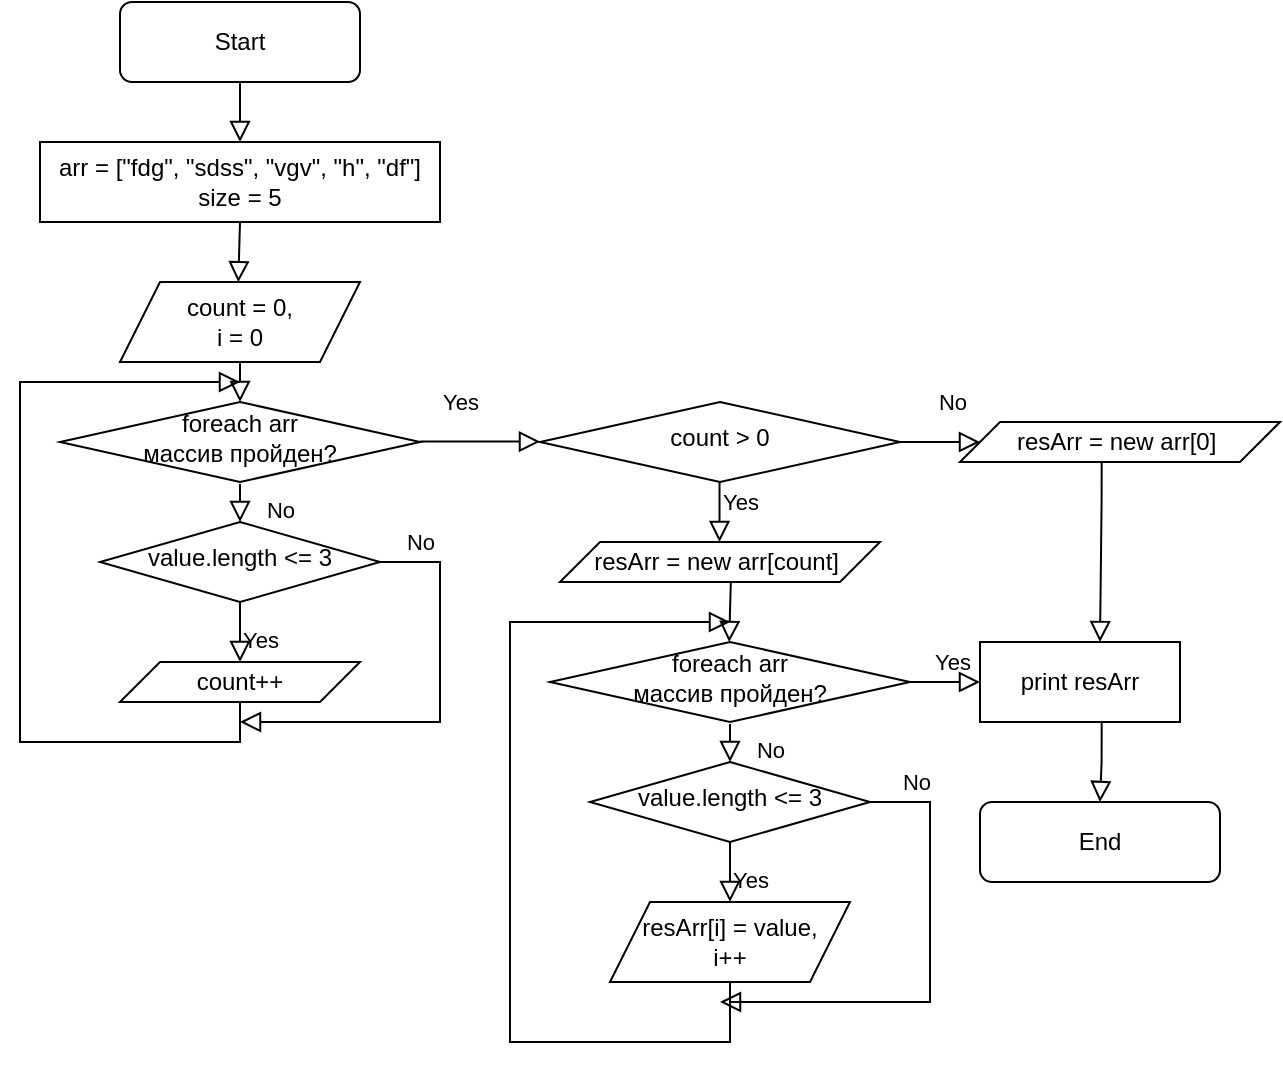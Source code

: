 <mxfile version="20.3.0" type="device"><diagram id="C5RBs43oDa-KdzZeNtuy" name="Page-1"><mxGraphModel dx="1335" dy="701" grid="1" gridSize="10" guides="1" tooltips="1" connect="1" arrows="1" fold="1" page="1" pageScale="1" pageWidth="827" pageHeight="1169" math="0" shadow="0"><root><mxCell id="WIyWlLk6GJQsqaUBKTNV-0"/><mxCell id="WIyWlLk6GJQsqaUBKTNV-1" parent="WIyWlLk6GJQsqaUBKTNV-0"/><mxCell id="WIyWlLk6GJQsqaUBKTNV-2" value="" style="rounded=0;html=1;jettySize=auto;orthogonalLoop=1;fontSize=11;endArrow=block;endFill=0;endSize=8;strokeWidth=1;shadow=0;labelBackgroundColor=none;edgeStyle=orthogonalEdgeStyle;" parent="WIyWlLk6GJQsqaUBKTNV-1" source="WIyWlLk6GJQsqaUBKTNV-3" edge="1"><mxGeometry relative="1" as="geometry"><mxPoint x="220" y="150" as="targetPoint"/></mxGeometry></mxCell><mxCell id="WIyWlLk6GJQsqaUBKTNV-3" value="Start" style="rounded=1;whiteSpace=wrap;html=1;fontSize=12;glass=0;strokeWidth=1;shadow=0;" parent="WIyWlLk6GJQsqaUBKTNV-1" vertex="1"><mxGeometry x="160" y="80" width="120" height="40" as="geometry"/></mxCell><mxCell id="WIyWlLk6GJQsqaUBKTNV-8" value="Yes" style="rounded=0;html=1;jettySize=auto;orthogonalLoop=1;fontSize=11;endArrow=block;endFill=0;endSize=8;strokeWidth=1;shadow=0;labelBackgroundColor=none;edgeStyle=orthogonalEdgeStyle;" parent="WIyWlLk6GJQsqaUBKTNV-1" source="WIyWlLk6GJQsqaUBKTNV-10" edge="1"><mxGeometry x="0.2" y="10" relative="1" as="geometry"><mxPoint as="offset"/><mxPoint x="220" y="410" as="targetPoint"/></mxGeometry></mxCell><mxCell id="WIyWlLk6GJQsqaUBKTNV-9" value="No" style="edgeStyle=orthogonalEdgeStyle;rounded=0;html=1;jettySize=auto;orthogonalLoop=1;fontSize=11;endArrow=block;endFill=0;endSize=8;strokeWidth=1;shadow=0;labelBackgroundColor=none;" parent="WIyWlLk6GJQsqaUBKTNV-1" source="WIyWlLk6GJQsqaUBKTNV-10" edge="1"><mxGeometry x="-0.809" y="10" relative="1" as="geometry"><mxPoint as="offset"/><mxPoint x="220" y="440" as="targetPoint"/><Array as="points"><mxPoint x="320" y="360"/><mxPoint x="320" y="440"/><mxPoint x="220" y="440"/></Array></mxGeometry></mxCell><mxCell id="WIyWlLk6GJQsqaUBKTNV-10" value="value.length &amp;lt;= 3" style="rhombus;whiteSpace=wrap;html=1;shadow=0;fontFamily=Helvetica;fontSize=12;align=center;strokeWidth=1;spacing=6;spacingTop=-4;" parent="WIyWlLk6GJQsqaUBKTNV-1" vertex="1"><mxGeometry x="150" y="340" width="140" height="40" as="geometry"/></mxCell><mxCell id="254fk6stR18MhIEiSpIW-1" value="arr = [&quot;fdg&quot;, &quot;sdss&quot;, &quot;vgv&quot;, &quot;h&quot;, &quot;df&quot;]&lt;br&gt;size = 5" style="rounded=0;whiteSpace=wrap;html=1;" vertex="1" parent="WIyWlLk6GJQsqaUBKTNV-1"><mxGeometry x="120" y="150" width="200" height="40" as="geometry"/></mxCell><mxCell id="254fk6stR18MhIEiSpIW-3" value="" style="rounded=0;html=1;jettySize=auto;orthogonalLoop=1;fontSize=11;endArrow=block;endFill=0;endSize=8;strokeWidth=1;shadow=0;labelBackgroundColor=none;edgeStyle=orthogonalEdgeStyle;entryX=0.493;entryY=0.002;entryDx=0;entryDy=0;exitX=0.5;exitY=1;exitDx=0;exitDy=0;entryPerimeter=0;" edge="1" parent="WIyWlLk6GJQsqaUBKTNV-1" source="254fk6stR18MhIEiSpIW-1" target="254fk6stR18MhIEiSpIW-4"><mxGeometry relative="1" as="geometry"><mxPoint x="230" y="130" as="sourcePoint"/><mxPoint x="220" y="200" as="targetPoint"/></mxGeometry></mxCell><mxCell id="254fk6stR18MhIEiSpIW-4" value="count = 0,&lt;br&gt;i = 0" style="shape=parallelogram;perimeter=parallelogramPerimeter;whiteSpace=wrap;html=1;fixedSize=1;" vertex="1" parent="WIyWlLk6GJQsqaUBKTNV-1"><mxGeometry x="160" y="220" width="120" height="40" as="geometry"/></mxCell><mxCell id="254fk6stR18MhIEiSpIW-6" value="foreach arr&lt;br&gt;массив пройден?" style="rhombus;whiteSpace=wrap;html=1;shadow=0;fontFamily=Helvetica;fontSize=12;align=center;strokeWidth=1;spacing=6;spacingTop=-4;" vertex="1" parent="WIyWlLk6GJQsqaUBKTNV-1"><mxGeometry x="130" y="280" width="180" height="40" as="geometry"/></mxCell><mxCell id="254fk6stR18MhIEiSpIW-7" value="No" style="rounded=0;html=1;jettySize=auto;orthogonalLoop=1;fontSize=11;endArrow=block;endFill=0;endSize=8;strokeWidth=1;shadow=0;labelBackgroundColor=none;edgeStyle=orthogonalEdgeStyle;" edge="1" parent="WIyWlLk6GJQsqaUBKTNV-1"><mxGeometry x="0.333" y="20" relative="1" as="geometry"><mxPoint as="offset"/><mxPoint x="220" y="321" as="sourcePoint"/><mxPoint x="220" y="340" as="targetPoint"/></mxGeometry></mxCell><mxCell id="254fk6stR18MhIEiSpIW-8" value="Yes" style="edgeStyle=orthogonalEdgeStyle;rounded=0;html=1;jettySize=auto;orthogonalLoop=1;fontSize=11;endArrow=block;endFill=0;endSize=8;strokeWidth=1;shadow=0;labelBackgroundColor=none;" edge="1" parent="WIyWlLk6GJQsqaUBKTNV-1"><mxGeometry x="-0.333" y="20" relative="1" as="geometry"><mxPoint as="offset"/><mxPoint x="309.999" y="299.759" as="sourcePoint"/><mxPoint x="370" y="299.76" as="targetPoint"/></mxGeometry></mxCell><mxCell id="254fk6stR18MhIEiSpIW-9" value="" style="rounded=0;html=1;jettySize=auto;orthogonalLoop=1;fontSize=11;endArrow=block;endFill=0;endSize=8;strokeWidth=1;shadow=0;labelBackgroundColor=none;edgeStyle=orthogonalEdgeStyle;entryX=0.5;entryY=0;entryDx=0;entryDy=0;" edge="1" parent="WIyWlLk6GJQsqaUBKTNV-1" target="254fk6stR18MhIEiSpIW-6"><mxGeometry relative="1" as="geometry"><mxPoint x="220" y="260" as="sourcePoint"/><mxPoint x="229.16" y="230.08" as="targetPoint"/></mxGeometry></mxCell><mxCell id="254fk6stR18MhIEiSpIW-10" value="count++" style="shape=parallelogram;perimeter=parallelogramPerimeter;whiteSpace=wrap;html=1;fixedSize=1;" vertex="1" parent="WIyWlLk6GJQsqaUBKTNV-1"><mxGeometry x="160" y="410" width="120" height="20" as="geometry"/></mxCell><mxCell id="254fk6stR18MhIEiSpIW-12" value="" style="rounded=0;html=1;jettySize=auto;orthogonalLoop=1;fontSize=11;endArrow=block;endFill=0;endSize=8;strokeWidth=1;shadow=0;labelBackgroundColor=none;edgeStyle=orthogonalEdgeStyle;exitX=0.5;exitY=1;exitDx=0;exitDy=0;" edge="1" parent="WIyWlLk6GJQsqaUBKTNV-1" source="254fk6stR18MhIEiSpIW-10"><mxGeometry relative="1" as="geometry"><mxPoint x="220" y="450" as="sourcePoint"/><mxPoint x="220" y="270" as="targetPoint"/><Array as="points"><mxPoint x="220" y="450"/><mxPoint x="110" y="450"/><mxPoint x="110" y="270"/></Array></mxGeometry></mxCell><mxCell id="254fk6stR18MhIEiSpIW-13" value="count &amp;gt; 0" style="rhombus;whiteSpace=wrap;html=1;shadow=0;fontFamily=Helvetica;fontSize=12;align=center;strokeWidth=1;spacing=6;spacingTop=-4;" vertex="1" parent="WIyWlLk6GJQsqaUBKTNV-1"><mxGeometry x="370" y="280" width="180" height="40" as="geometry"/></mxCell><mxCell id="254fk6stR18MhIEiSpIW-14" value="Yes" style="rounded=0;html=1;jettySize=auto;orthogonalLoop=1;fontSize=11;endArrow=block;endFill=0;endSize=8;strokeWidth=1;shadow=0;labelBackgroundColor=none;edgeStyle=orthogonalEdgeStyle;" edge="1" parent="WIyWlLk6GJQsqaUBKTNV-1"><mxGeometry x="-0.333" y="10" relative="1" as="geometry"><mxPoint as="offset"/><mxPoint x="459.76" y="320" as="sourcePoint"/><mxPoint x="459.76" y="350" as="targetPoint"/></mxGeometry></mxCell><mxCell id="254fk6stR18MhIEiSpIW-15" value="No" style="rounded=0;html=1;jettySize=auto;orthogonalLoop=1;fontSize=11;endArrow=block;endFill=0;endSize=8;strokeWidth=1;shadow=0;labelBackgroundColor=none;edgeStyle=orthogonalEdgeStyle;exitX=1;exitY=0.5;exitDx=0;exitDy=0;" edge="1" parent="WIyWlLk6GJQsqaUBKTNV-1" source="254fk6stR18MhIEiSpIW-13"><mxGeometry x="0.333" y="20" relative="1" as="geometry"><mxPoint as="offset"/><mxPoint x="570" y="290.5" as="sourcePoint"/><mxPoint x="590" y="300" as="targetPoint"/></mxGeometry></mxCell><mxCell id="254fk6stR18MhIEiSpIW-16" value="resArr = new arr[count]&amp;nbsp;" style="shape=parallelogram;perimeter=parallelogramPerimeter;whiteSpace=wrap;html=1;fixedSize=1;" vertex="1" parent="WIyWlLk6GJQsqaUBKTNV-1"><mxGeometry x="380" y="350" width="160" height="20" as="geometry"/></mxCell><mxCell id="254fk6stR18MhIEiSpIW-17" value="Yes" style="rounded=0;html=1;jettySize=auto;orthogonalLoop=1;fontSize=11;endArrow=block;endFill=0;endSize=8;strokeWidth=1;shadow=0;labelBackgroundColor=none;edgeStyle=orthogonalEdgeStyle;" edge="1" parent="WIyWlLk6GJQsqaUBKTNV-1" source="254fk6stR18MhIEiSpIW-19"><mxGeometry x="0.2" y="10" relative="1" as="geometry"><mxPoint as="offset"/><mxPoint x="465" y="530" as="targetPoint"/></mxGeometry></mxCell><mxCell id="254fk6stR18MhIEiSpIW-18" value="No" style="edgeStyle=orthogonalEdgeStyle;rounded=0;html=1;jettySize=auto;orthogonalLoop=1;fontSize=11;endArrow=block;endFill=0;endSize=8;strokeWidth=1;shadow=0;labelBackgroundColor=none;" edge="1" parent="WIyWlLk6GJQsqaUBKTNV-1" source="254fk6stR18MhIEiSpIW-19"><mxGeometry x="-0.809" y="10" relative="1" as="geometry"><mxPoint as="offset"/><mxPoint x="460" y="580" as="targetPoint"/><Array as="points"><mxPoint x="565" y="480"/><mxPoint x="565" y="580"/><mxPoint x="465" y="580"/></Array></mxGeometry></mxCell><mxCell id="254fk6stR18MhIEiSpIW-19" value="value.length &amp;lt;= 3" style="rhombus;whiteSpace=wrap;html=1;shadow=0;fontFamily=Helvetica;fontSize=12;align=center;strokeWidth=1;spacing=6;spacingTop=-4;" vertex="1" parent="WIyWlLk6GJQsqaUBKTNV-1"><mxGeometry x="395" y="460" width="140" height="40" as="geometry"/></mxCell><mxCell id="254fk6stR18MhIEiSpIW-20" value="foreach arr&lt;br&gt;массив пройден?" style="rhombus;whiteSpace=wrap;html=1;shadow=0;fontFamily=Helvetica;fontSize=12;align=center;strokeWidth=1;spacing=6;spacingTop=-4;" vertex="1" parent="WIyWlLk6GJQsqaUBKTNV-1"><mxGeometry x="375" y="400" width="180" height="40" as="geometry"/></mxCell><mxCell id="254fk6stR18MhIEiSpIW-21" value="No" style="rounded=0;html=1;jettySize=auto;orthogonalLoop=1;fontSize=11;endArrow=block;endFill=0;endSize=8;strokeWidth=1;shadow=0;labelBackgroundColor=none;edgeStyle=orthogonalEdgeStyle;" edge="1" parent="WIyWlLk6GJQsqaUBKTNV-1"><mxGeometry x="0.333" y="20" relative="1" as="geometry"><mxPoint as="offset"/><mxPoint x="465" y="441" as="sourcePoint"/><mxPoint x="465" y="460" as="targetPoint"/></mxGeometry></mxCell><mxCell id="254fk6stR18MhIEiSpIW-22" value="resArr[i] = value,&lt;br&gt;i++" style="shape=parallelogram;perimeter=parallelogramPerimeter;whiteSpace=wrap;html=1;fixedSize=1;" vertex="1" parent="WIyWlLk6GJQsqaUBKTNV-1"><mxGeometry x="405" y="530" width="120" height="40" as="geometry"/></mxCell><mxCell id="254fk6stR18MhIEiSpIW-23" value="" style="rounded=0;html=1;jettySize=auto;orthogonalLoop=1;fontSize=11;endArrow=block;endFill=0;endSize=8;strokeWidth=1;shadow=0;labelBackgroundColor=none;edgeStyle=orthogonalEdgeStyle;exitX=0.5;exitY=1;exitDx=0;exitDy=0;" edge="1" parent="WIyWlLk6GJQsqaUBKTNV-1" source="254fk6stR18MhIEiSpIW-22"><mxGeometry relative="1" as="geometry"><mxPoint x="465" y="570" as="sourcePoint"/><mxPoint x="465" y="390" as="targetPoint"/><Array as="points"><mxPoint x="465" y="600"/><mxPoint x="355" y="600"/><mxPoint x="355" y="390"/></Array></mxGeometry></mxCell><mxCell id="254fk6stR18MhIEiSpIW-24" value="" style="rounded=0;html=1;jettySize=auto;orthogonalLoop=1;fontSize=11;endArrow=block;endFill=0;endSize=8;strokeWidth=1;shadow=0;labelBackgroundColor=none;edgeStyle=orthogonalEdgeStyle;entryX=0.493;entryY=0.002;entryDx=0;entryDy=0;exitX=0.5;exitY=1;exitDx=0;exitDy=0;entryPerimeter=0;" edge="1" parent="WIyWlLk6GJQsqaUBKTNV-1"><mxGeometry relative="1" as="geometry"><mxPoint x="465.42" y="369.92" as="sourcePoint"/><mxPoint x="464.58" y="400.0" as="targetPoint"/></mxGeometry></mxCell><mxCell id="254fk6stR18MhIEiSpIW-25" value="Yes" style="rounded=0;html=1;jettySize=auto;orthogonalLoop=1;fontSize=11;endArrow=block;endFill=0;endSize=8;strokeWidth=1;shadow=0;labelBackgroundColor=none;edgeStyle=orthogonalEdgeStyle;exitX=1;exitY=0.5;exitDx=0;exitDy=0;" edge="1" parent="WIyWlLk6GJQsqaUBKTNV-1" source="254fk6stR18MhIEiSpIW-20"><mxGeometry x="0.2" y="10" relative="1" as="geometry"><mxPoint as="offset"/><mxPoint x="590" y="420" as="targetPoint"/><mxPoint x="475" y="510" as="sourcePoint"/></mxGeometry></mxCell><mxCell id="254fk6stR18MhIEiSpIW-27" value="print resArr" style="rounded=0;whiteSpace=wrap;html=1;" vertex="1" parent="WIyWlLk6GJQsqaUBKTNV-1"><mxGeometry x="590" y="400" width="100" height="40" as="geometry"/></mxCell><mxCell id="254fk6stR18MhIEiSpIW-28" value="resArr = new arr[0]&amp;nbsp;" style="shape=parallelogram;perimeter=parallelogramPerimeter;whiteSpace=wrap;html=1;fixedSize=1;" vertex="1" parent="WIyWlLk6GJQsqaUBKTNV-1"><mxGeometry x="580" y="290" width="160" height="20" as="geometry"/></mxCell><mxCell id="254fk6stR18MhIEiSpIW-29" value="" style="rounded=0;html=1;jettySize=auto;orthogonalLoop=1;fontSize=11;endArrow=block;endFill=0;endSize=8;strokeWidth=1;shadow=0;labelBackgroundColor=none;edgeStyle=orthogonalEdgeStyle;entryX=0.6;entryY=0;entryDx=0;entryDy=0;exitX=0.5;exitY=1;exitDx=0;exitDy=0;entryPerimeter=0;" edge="1" parent="WIyWlLk6GJQsqaUBKTNV-1" target="254fk6stR18MhIEiSpIW-27"><mxGeometry relative="1" as="geometry"><mxPoint x="650.84" y="309.92" as="sourcePoint"/><mxPoint x="650.0" y="340.0" as="targetPoint"/><Array as="points"><mxPoint x="651" y="330"/><mxPoint x="650" y="330"/></Array></mxGeometry></mxCell><mxCell id="254fk6stR18MhIEiSpIW-30" value="" style="rounded=0;html=1;jettySize=auto;orthogonalLoop=1;fontSize=11;endArrow=block;endFill=0;endSize=8;strokeWidth=1;shadow=0;labelBackgroundColor=none;edgeStyle=orthogonalEdgeStyle;exitX=0.5;exitY=1;exitDx=0;exitDy=0;" edge="1" parent="WIyWlLk6GJQsqaUBKTNV-1"><mxGeometry relative="1" as="geometry"><mxPoint x="650.84" y="439.92" as="sourcePoint"/><mxPoint x="650" y="480" as="targetPoint"/><Array as="points"><mxPoint x="651" y="460"/><mxPoint x="650" y="460"/></Array></mxGeometry></mxCell><mxCell id="254fk6stR18MhIEiSpIW-31" value="End" style="rounded=1;whiteSpace=wrap;html=1;fontSize=12;glass=0;strokeWidth=1;shadow=0;" vertex="1" parent="WIyWlLk6GJQsqaUBKTNV-1"><mxGeometry x="590" y="480" width="120" height="40" as="geometry"/></mxCell></root></mxGraphModel></diagram></mxfile>